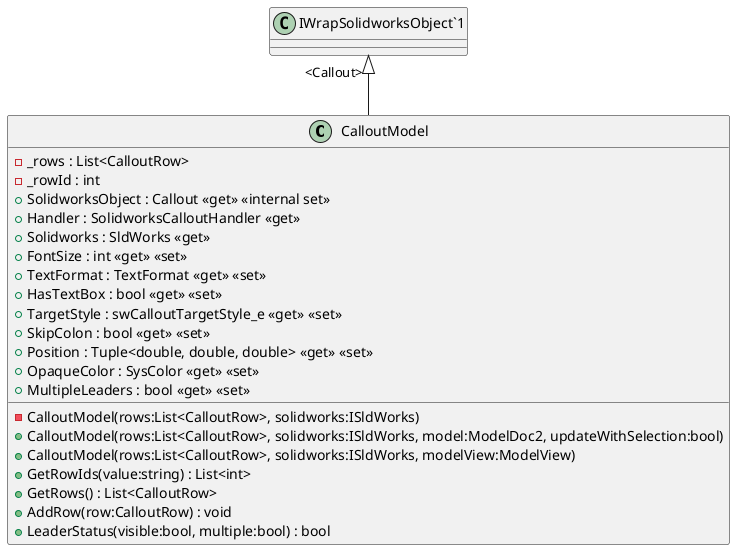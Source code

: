 @startuml
class CalloutModel {
    - _rows : List<CalloutRow>
    - _rowId : int
    - CalloutModel(rows:List<CalloutRow>, solidworks:ISldWorks)
    + CalloutModel(rows:List<CalloutRow>, solidworks:ISldWorks, model:ModelDoc2, updateWithSelection:bool)
    + CalloutModel(rows:List<CalloutRow>, solidworks:ISldWorks, modelView:ModelView)
    + GetRowIds(value:string) : List<int>
    + GetRows() : List<CalloutRow>
    + AddRow(row:CalloutRow) : void
    + SolidworksObject : Callout <<get>> <<internal set>>
    + Handler : SolidworksCalloutHandler <<get>>
    + Solidworks : SldWorks <<get>>
    + FontSize : int <<get>> <<set>>
    + TextFormat : TextFormat <<get>> <<set>>
    + HasTextBox : bool <<get>> <<set>>
    + TargetStyle : swCalloutTargetStyle_e <<get>> <<set>>
    + SkipColon : bool <<get>> <<set>>
    + Position : Tuple<double, double, double> <<get>> <<set>>
    + OpaqueColor : SysColor <<get>> <<set>>
    + MultipleLeaders : bool <<get>> <<set>>
    + LeaderStatus(visible:bool, multiple:bool) : bool
}
"IWrapSolidworksObject`1" "<Callout>" <|-- CalloutModel
@enduml
